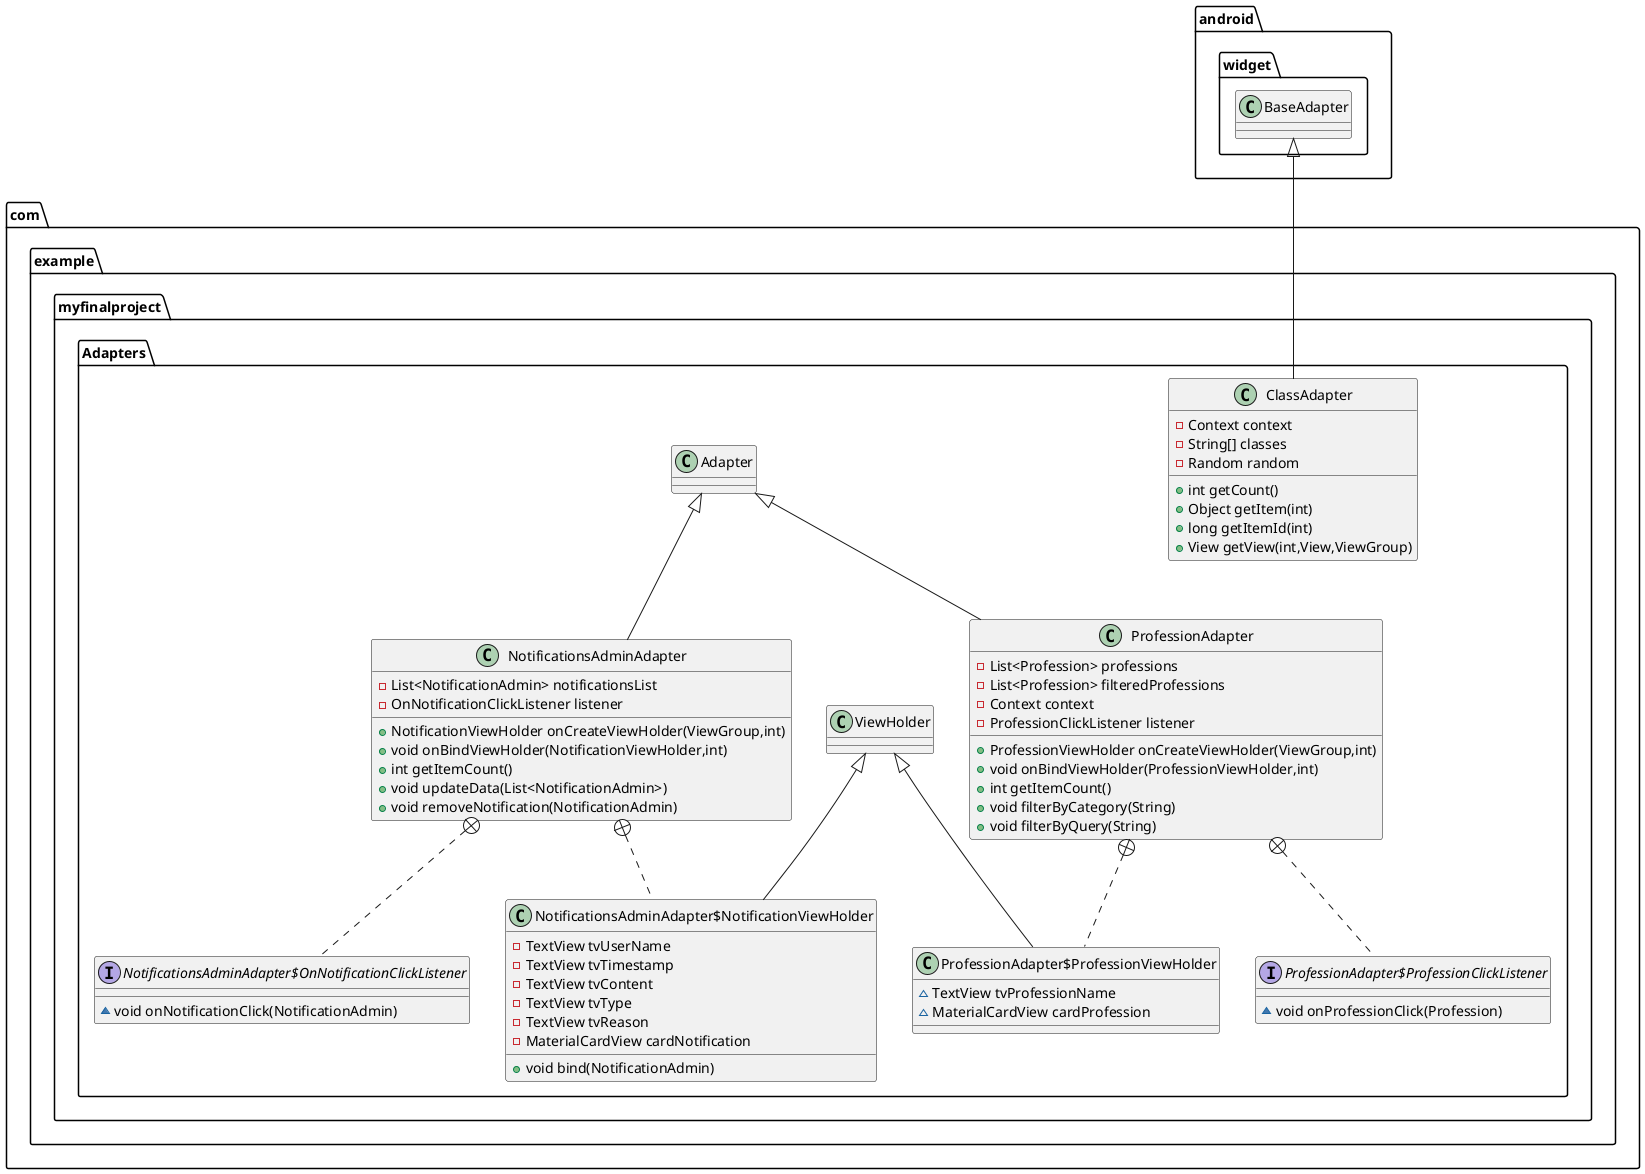 @startuml
class com.example.myfinalproject.Adapters.ClassAdapter {
- Context context
- String[] classes
- Random random
+ int getCount()
+ Object getItem(int)
+ long getItemId(int)
+ View getView(int,View,ViewGroup)
}


class com.example.myfinalproject.Adapters.ProfessionAdapter {
- List<Profession> professions
- List<Profession> filteredProfessions
- Context context
- ProfessionClickListener listener
+ ProfessionViewHolder onCreateViewHolder(ViewGroup,int)
+ void onBindViewHolder(ProfessionViewHolder,int)
+ int getItemCount()
+ void filterByCategory(String)
+ void filterByQuery(String)
}


class com.example.myfinalproject.Adapters.ProfessionAdapter$ProfessionViewHolder {
~ TextView tvProfessionName
~ MaterialCardView cardProfession
}

interface com.example.myfinalproject.Adapters.ProfessionAdapter$ProfessionClickListener {
~ void onProfessionClick(Profession)
}

class com.example.myfinalproject.Adapters.NotificationsAdminAdapter {
- List<NotificationAdmin> notificationsList
- OnNotificationClickListener listener
+ NotificationViewHolder onCreateViewHolder(ViewGroup,int)
+ void onBindViewHolder(NotificationViewHolder,int)
+ int getItemCount()
+ void updateData(List<NotificationAdmin>)
+ void removeNotification(NotificationAdmin)
}


interface com.example.myfinalproject.Adapters.NotificationsAdminAdapter$OnNotificationClickListener {
~ void onNotificationClick(NotificationAdmin)
}

class com.example.myfinalproject.Adapters.NotificationsAdminAdapter$NotificationViewHolder {
- TextView tvUserName
- TextView tvTimestamp
- TextView tvContent
- TextView tvType
- TextView tvReason
- MaterialCardView cardNotification
+ void bind(NotificationAdmin)
}




android.widget.BaseAdapter <|-- com.example.myfinalproject.Adapters.ClassAdapter
com.example.myfinalproject.Adapters.Adapter <|-- com.example.myfinalproject.Adapters.ProfessionAdapter
com.example.myfinalproject.Adapters.ProfessionAdapter +.. com.example.myfinalproject.Adapters.ProfessionAdapter$ProfessionViewHolder
com.example.myfinalproject.Adapters.ViewHolder <|-- com.example.myfinalproject.Adapters.ProfessionAdapter$ProfessionViewHolder
com.example.myfinalproject.Adapters.ProfessionAdapter +.. com.example.myfinalproject.Adapters.ProfessionAdapter$ProfessionClickListener
com.example.myfinalproject.Adapters.Adapter <|-- com.example.myfinalproject.Adapters.NotificationsAdminAdapter
com.example.myfinalproject.Adapters.NotificationsAdminAdapter +.. com.example.myfinalproject.Adapters.NotificationsAdminAdapter$OnNotificationClickListener
com.example.myfinalproject.Adapters.NotificationsAdminAdapter +.. com.example.myfinalproject.Adapters.NotificationsAdminAdapter$NotificationViewHolder
com.example.myfinalproject.Adapters.ViewHolder <|-- com.example.myfinalproject.Adapters.NotificationsAdminAdapter$NotificationViewHolder
@enduml